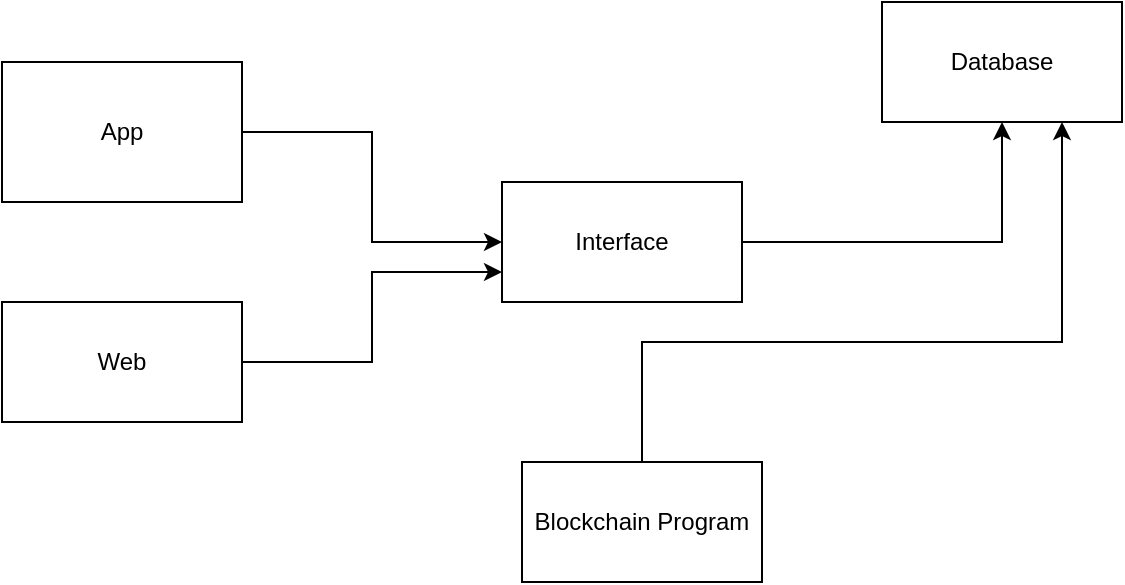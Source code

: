 <mxfile version="15.4.3" type="device"><diagram id="YIj2yA_iEPdvg0i9wCC-" name="Page-1"><mxGraphModel dx="1278" dy="579" grid="1" gridSize="10" guides="1" tooltips="1" connect="1" arrows="1" fold="1" page="1" pageScale="1" pageWidth="827" pageHeight="1169" math="0" shadow="0"><root><mxCell id="0"/><mxCell id="1" parent="0"/><mxCell id="fKMHylg8IhN45Nfhhinw-6" style="edgeStyle=orthogonalEdgeStyle;rounded=0;orthogonalLoop=1;jettySize=auto;html=1;exitX=1;exitY=0.5;exitDx=0;exitDy=0;entryX=0;entryY=0.5;entryDx=0;entryDy=0;" edge="1" parent="1" source="fKMHylg8IhN45Nfhhinw-1" target="fKMHylg8IhN45Nfhhinw-3"><mxGeometry relative="1" as="geometry"/></mxCell><mxCell id="fKMHylg8IhN45Nfhhinw-1" value="App" style="rounded=0;whiteSpace=wrap;html=1;" vertex="1" parent="1"><mxGeometry x="80" y="40" width="120" height="70" as="geometry"/></mxCell><mxCell id="fKMHylg8IhN45Nfhhinw-7" style="edgeStyle=orthogonalEdgeStyle;rounded=0;orthogonalLoop=1;jettySize=auto;html=1;exitX=1;exitY=0.5;exitDx=0;exitDy=0;entryX=0;entryY=0.75;entryDx=0;entryDy=0;" edge="1" parent="1" source="fKMHylg8IhN45Nfhhinw-2" target="fKMHylg8IhN45Nfhhinw-3"><mxGeometry relative="1" as="geometry"/></mxCell><mxCell id="fKMHylg8IhN45Nfhhinw-2" value="Web" style="rounded=0;whiteSpace=wrap;html=1;" vertex="1" parent="1"><mxGeometry x="80" y="160" width="120" height="60" as="geometry"/></mxCell><mxCell id="fKMHylg8IhN45Nfhhinw-8" style="edgeStyle=orthogonalEdgeStyle;rounded=0;orthogonalLoop=1;jettySize=auto;html=1;exitX=1;exitY=0.5;exitDx=0;exitDy=0;entryX=0.5;entryY=1;entryDx=0;entryDy=0;" edge="1" parent="1" source="fKMHylg8IhN45Nfhhinw-3" target="fKMHylg8IhN45Nfhhinw-4"><mxGeometry relative="1" as="geometry"/></mxCell><mxCell id="fKMHylg8IhN45Nfhhinw-3" value="Interface" style="rounded=0;whiteSpace=wrap;html=1;" vertex="1" parent="1"><mxGeometry x="330" y="100" width="120" height="60" as="geometry"/></mxCell><mxCell id="fKMHylg8IhN45Nfhhinw-4" value="Database" style="rounded=0;whiteSpace=wrap;html=1;" vertex="1" parent="1"><mxGeometry x="520" y="10" width="120" height="60" as="geometry"/></mxCell><mxCell id="fKMHylg8IhN45Nfhhinw-9" style="edgeStyle=orthogonalEdgeStyle;rounded=0;orthogonalLoop=1;jettySize=auto;html=1;exitX=0.5;exitY=0;exitDx=0;exitDy=0;entryX=0.75;entryY=1;entryDx=0;entryDy=0;" edge="1" parent="1" source="fKMHylg8IhN45Nfhhinw-5" target="fKMHylg8IhN45Nfhhinw-4"><mxGeometry relative="1" as="geometry"><Array as="points"><mxPoint x="400" y="180"/><mxPoint x="610" y="180"/></Array></mxGeometry></mxCell><mxCell id="fKMHylg8IhN45Nfhhinw-5" value="Blockchain Program" style="rounded=0;whiteSpace=wrap;html=1;" vertex="1" parent="1"><mxGeometry x="340" y="240" width="120" height="60" as="geometry"/></mxCell></root></mxGraphModel></diagram></mxfile>